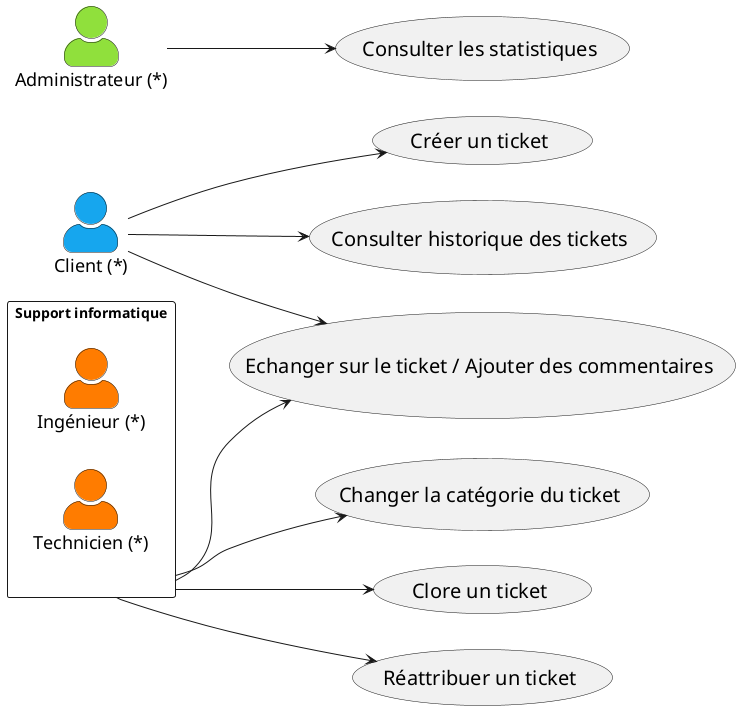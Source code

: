 @startuml

left to right direction
skinparam actorStyle awesome
skinparam usecase {
  FontSize 20
}

skinparam actor {
  FontSize 18
}

actor "Client (*)" as client #16A6EE
rectangle "Support informatique" as support {
	actor "Ingénieur (*)" as inge #FF7C00
	actor "Technicien (*)" as tech #FF7C00
}
actor "Administrateur (*)" as admin #90E03C

(Créer un ticket) as ct
(Consulter historique des tickets) as ht
(Echanger sur le ticket / Ajouter des commentaires) as ect
(Changer la catégorie du ticket) as cct
(Clore un ticket) as closet
(Réattribuer un ticket) as rt
(Consulter les statistiques) as cs

client --> ct
client --> ht
client --> ect

support --> ect
support --> cct
support --> closet
support --> rt

admin --> cs

@enduml
